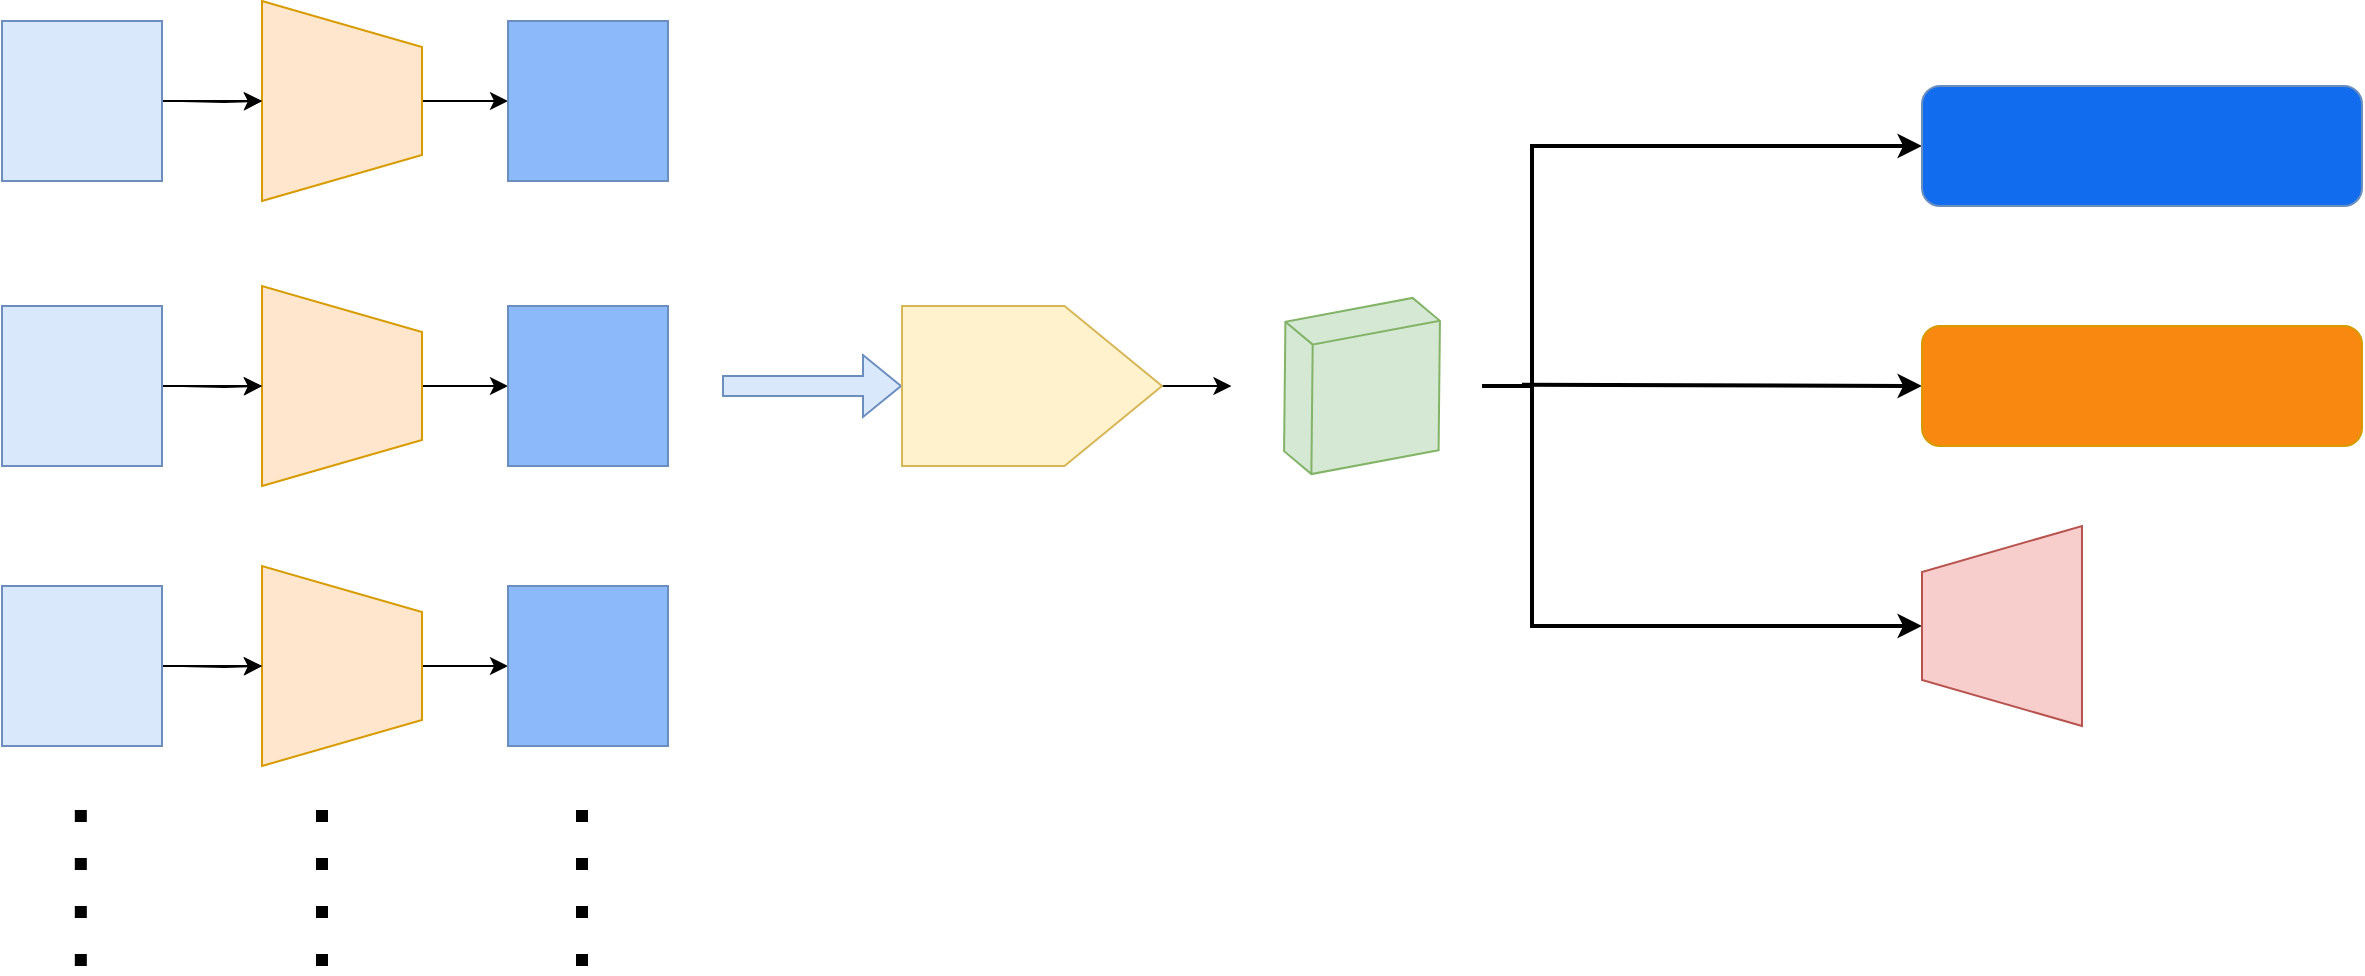 <mxfile version="21.6.2" type="github">
  <diagram name="第 1 页" id="l-Xnue3M1Fo5wZ9U1ajB">
    <mxGraphModel dx="1696" dy="842" grid="1" gridSize="10" guides="1" tooltips="1" connect="1" arrows="1" fold="1" page="1" pageScale="1" pageWidth="2339" pageHeight="3300" math="0" shadow="0">
      <root>
        <mxCell id="0" />
        <mxCell id="1" parent="0" />
        <mxCell id="NM8pguJX3VKmLCaByB-A-28" value="" style="edgeStyle=orthogonalEdgeStyle;rounded=0;orthogonalLoop=1;jettySize=auto;html=1;" edge="1" parent="1" source="NM8pguJX3VKmLCaByB-A-4" target="NM8pguJX3VKmLCaByB-A-27">
          <mxGeometry relative="1" as="geometry" />
        </mxCell>
        <mxCell id="NM8pguJX3VKmLCaByB-A-4" value="" style="verticalLabelPosition=middle;verticalAlign=middle;html=1;shape=trapezoid;perimeter=trapezoidPerimeter;whiteSpace=wrap;size=0.23;arcSize=10;flipV=1;labelPosition=center;align=center;rotation=-90;fillColor=#ffe6cc;strokeColor=#d79b00;" vertex="1" parent="1">
          <mxGeometry x="200" y="227.5" width="100" height="80" as="geometry" />
        </mxCell>
        <mxCell id="NM8pguJX3VKmLCaByB-A-14" value="" style="edgeStyle=orthogonalEdgeStyle;rounded=0;orthogonalLoop=1;jettySize=auto;html=1;" edge="1" parent="1" target="NM8pguJX3VKmLCaByB-A-4">
          <mxGeometry relative="1" as="geometry">
            <mxPoint x="169.99" y="267.529" as="sourcePoint" />
          </mxGeometry>
        </mxCell>
        <mxCell id="NM8pguJX3VKmLCaByB-A-16" value="" style="edgeStyle=orthogonalEdgeStyle;rounded=0;orthogonalLoop=1;jettySize=auto;html=1;" edge="1" parent="1" source="NM8pguJX3VKmLCaByB-A-15" target="NM8pguJX3VKmLCaByB-A-4">
          <mxGeometry relative="1" as="geometry" />
        </mxCell>
        <mxCell id="NM8pguJX3VKmLCaByB-A-15" value="" style="whiteSpace=wrap;html=1;aspect=fixed;fillColor=#dae8fc;strokeColor=#6c8ebf;" vertex="1" parent="1">
          <mxGeometry x="80" y="227.5" width="80" height="80" as="geometry" />
        </mxCell>
        <mxCell id="NM8pguJX3VKmLCaByB-A-30" value="" style="edgeStyle=orthogonalEdgeStyle;rounded=0;orthogonalLoop=1;jettySize=auto;html=1;" edge="1" parent="1" source="NM8pguJX3VKmLCaByB-A-17" target="NM8pguJX3VKmLCaByB-A-29">
          <mxGeometry relative="1" as="geometry" />
        </mxCell>
        <mxCell id="NM8pguJX3VKmLCaByB-A-17" value="" style="verticalLabelPosition=middle;verticalAlign=middle;html=1;shape=trapezoid;perimeter=trapezoidPerimeter;whiteSpace=wrap;size=0.23;arcSize=10;flipV=1;labelPosition=center;align=center;rotation=-90;fillColor=#ffe6cc;strokeColor=#d79b00;" vertex="1" parent="1">
          <mxGeometry x="200" y="370" width="100" height="80" as="geometry" />
        </mxCell>
        <mxCell id="NM8pguJX3VKmLCaByB-A-18" value="" style="edgeStyle=orthogonalEdgeStyle;rounded=0;orthogonalLoop=1;jettySize=auto;html=1;" edge="1" parent="1" target="NM8pguJX3VKmLCaByB-A-17">
          <mxGeometry relative="1" as="geometry">
            <mxPoint x="169.99" y="410.029" as="sourcePoint" />
          </mxGeometry>
        </mxCell>
        <mxCell id="NM8pguJX3VKmLCaByB-A-19" value="" style="edgeStyle=orthogonalEdgeStyle;rounded=0;orthogonalLoop=1;jettySize=auto;html=1;" edge="1" parent="1" source="NM8pguJX3VKmLCaByB-A-20" target="NM8pguJX3VKmLCaByB-A-17">
          <mxGeometry relative="1" as="geometry" />
        </mxCell>
        <mxCell id="NM8pguJX3VKmLCaByB-A-20" value="" style="whiteSpace=wrap;html=1;aspect=fixed;fillColor=#dae8fc;strokeColor=#6c8ebf;" vertex="1" parent="1">
          <mxGeometry x="80" y="370" width="80" height="80" as="geometry" />
        </mxCell>
        <mxCell id="NM8pguJX3VKmLCaByB-A-32" value="" style="edgeStyle=orthogonalEdgeStyle;rounded=0;orthogonalLoop=1;jettySize=auto;html=1;" edge="1" parent="1" source="NM8pguJX3VKmLCaByB-A-21" target="NM8pguJX3VKmLCaByB-A-31">
          <mxGeometry relative="1" as="geometry" />
        </mxCell>
        <mxCell id="NM8pguJX3VKmLCaByB-A-21" value="" style="verticalLabelPosition=middle;verticalAlign=middle;html=1;shape=trapezoid;perimeter=trapezoidPerimeter;whiteSpace=wrap;size=0.23;arcSize=10;flipV=1;labelPosition=center;align=center;rotation=-90;fillColor=#ffe6cc;strokeColor=#d79b00;" vertex="1" parent="1">
          <mxGeometry x="200" y="510" width="100" height="80" as="geometry" />
        </mxCell>
        <mxCell id="NM8pguJX3VKmLCaByB-A-22" value="" style="edgeStyle=orthogonalEdgeStyle;rounded=0;orthogonalLoop=1;jettySize=auto;html=1;" edge="1" parent="1" target="NM8pguJX3VKmLCaByB-A-21">
          <mxGeometry relative="1" as="geometry">
            <mxPoint x="169.99" y="550.029" as="sourcePoint" />
          </mxGeometry>
        </mxCell>
        <mxCell id="NM8pguJX3VKmLCaByB-A-23" value="" style="edgeStyle=orthogonalEdgeStyle;rounded=0;orthogonalLoop=1;jettySize=auto;html=1;" edge="1" parent="1" source="NM8pguJX3VKmLCaByB-A-24" target="NM8pguJX3VKmLCaByB-A-21">
          <mxGeometry relative="1" as="geometry" />
        </mxCell>
        <mxCell id="NM8pguJX3VKmLCaByB-A-24" value="" style="whiteSpace=wrap;html=1;aspect=fixed;fillColor=#dae8fc;strokeColor=#6c8ebf;" vertex="1" parent="1">
          <mxGeometry x="80" y="510" width="80" height="80" as="geometry" />
        </mxCell>
        <mxCell id="NM8pguJX3VKmLCaByB-A-25" value="" style="endArrow=none;dashed=1;html=1;dashPattern=1 3;strokeWidth=6;rounded=0;jumpSize=600;" edge="1" parent="1">
          <mxGeometry width="50" height="50" relative="1" as="geometry">
            <mxPoint x="119.41" y="700" as="sourcePoint" />
            <mxPoint x="119.41" y="610" as="targetPoint" />
          </mxGeometry>
        </mxCell>
        <mxCell id="NM8pguJX3VKmLCaByB-A-26" value="" style="endArrow=none;dashed=1;html=1;dashPattern=1 3;strokeWidth=6;rounded=0;jumpSize=600;" edge="1" parent="1">
          <mxGeometry width="50" height="50" relative="1" as="geometry">
            <mxPoint x="240.0" y="700" as="sourcePoint" />
            <mxPoint x="240.0" y="610" as="targetPoint" />
          </mxGeometry>
        </mxCell>
        <mxCell id="NM8pguJX3VKmLCaByB-A-27" value="" style="whiteSpace=wrap;html=1;aspect=fixed;fillColor=#8bb9f9;strokeColor=#6c8ebf;" vertex="1" parent="1">
          <mxGeometry x="333" y="227.5" width="80" height="80" as="geometry" />
        </mxCell>
        <mxCell id="NM8pguJX3VKmLCaByB-A-29" value="" style="whiteSpace=wrap;html=1;aspect=fixed;fillColor=#8bb9f9;strokeColor=#6c8ebf;" vertex="1" parent="1">
          <mxGeometry x="333" y="370" width="80" height="80" as="geometry" />
        </mxCell>
        <mxCell id="NM8pguJX3VKmLCaByB-A-31" value="" style="whiteSpace=wrap;html=1;aspect=fixed;fillColor=#8bb9f9;strokeColor=#6c8ebf;" vertex="1" parent="1">
          <mxGeometry x="333" y="510" width="80" height="80" as="geometry" />
        </mxCell>
        <mxCell id="NM8pguJX3VKmLCaByB-A-33" value="" style="endArrow=none;dashed=1;html=1;dashPattern=1 3;strokeWidth=6;rounded=0;jumpSize=600;" edge="1" parent="1">
          <mxGeometry width="50" height="50" relative="1" as="geometry">
            <mxPoint x="370" y="700" as="sourcePoint" />
            <mxPoint x="370" y="610" as="targetPoint" />
          </mxGeometry>
        </mxCell>
        <mxCell id="NM8pguJX3VKmLCaByB-A-34" value="" style="shape=flexArrow;endArrow=classic;html=1;rounded=0;fillColor=#dae8fc;strokeColor=#6c8ebf;" edge="1" parent="1" target="NM8pguJX3VKmLCaByB-A-35">
          <mxGeometry width="50" height="50" relative="1" as="geometry">
            <mxPoint x="440" y="410" as="sourcePoint" />
            <mxPoint x="510" y="410" as="targetPoint" />
          </mxGeometry>
        </mxCell>
        <mxCell id="NM8pguJX3VKmLCaByB-A-37" value="" style="edgeStyle=orthogonalEdgeStyle;rounded=0;orthogonalLoop=1;jettySize=auto;html=1;" edge="1" parent="1" source="NM8pguJX3VKmLCaByB-A-35" target="NM8pguJX3VKmLCaByB-A-36">
          <mxGeometry relative="1" as="geometry" />
        </mxCell>
        <mxCell id="NM8pguJX3VKmLCaByB-A-35" value="" style="shape=offPageConnector;whiteSpace=wrap;html=1;rotation=-90;fillColor=#fff2cc;strokeColor=#d6b656;" vertex="1" parent="1">
          <mxGeometry x="555" y="345" width="80" height="130" as="geometry" />
        </mxCell>
        <mxCell id="NM8pguJX3VKmLCaByB-A-36" value="" style="html=1;shape=mxgraph.basic.isocube;isoAngle=24.82;rotation=40;flipH=1;flipV=1;direction=north;fillColor=#d5e8d4;strokeColor=#82b366;" vertex="1" parent="1">
          <mxGeometry x="710" y="360" width="100" height="100" as="geometry" />
        </mxCell>
        <mxCell id="NM8pguJX3VKmLCaByB-A-38" value="" style="strokeWidth=2;html=1;shape=mxgraph.flowchart.annotation_2;align=left;labelPosition=right;pointerEvents=1;" vertex="1" parent="1">
          <mxGeometry x="820" y="290" width="50" height="240" as="geometry" />
        </mxCell>
        <mxCell id="NM8pguJX3VKmLCaByB-A-39" value="" style="endArrow=classic;html=1;rounded=0;exitX=1;exitY=0;exitDx=0;exitDy=0;exitPerimeter=0;strokeWidth=2;" edge="1" parent="1" source="NM8pguJX3VKmLCaByB-A-38">
          <mxGeometry width="50" height="50" relative="1" as="geometry">
            <mxPoint x="980" y="250" as="sourcePoint" />
            <mxPoint x="1040" y="290" as="targetPoint" />
          </mxGeometry>
        </mxCell>
        <mxCell id="NM8pguJX3VKmLCaByB-A-40" value="" style="endArrow=classic;html=1;rounded=0;exitX=1;exitY=0;exitDx=0;exitDy=0;exitPerimeter=0;strokeWidth=2;" edge="1" parent="1">
          <mxGeometry width="50" height="50" relative="1" as="geometry">
            <mxPoint x="870" y="530" as="sourcePoint" />
            <mxPoint x="1040" y="530" as="targetPoint" />
          </mxGeometry>
        </mxCell>
        <mxCell id="NM8pguJX3VKmLCaByB-A-41" value="" style="endArrow=classic;html=1;rounded=0;exitX=1;exitY=0;exitDx=0;exitDy=0;exitPerimeter=0;strokeWidth=2;" edge="1" parent="1">
          <mxGeometry width="50" height="50" relative="1" as="geometry">
            <mxPoint x="840" y="409.41" as="sourcePoint" />
            <mxPoint x="1040" y="410" as="targetPoint" />
          </mxGeometry>
        </mxCell>
        <mxCell id="NM8pguJX3VKmLCaByB-A-42" value="" style="rounded=1;whiteSpace=wrap;html=1;fillColor=#116dee;strokeColor=#6c8ebf;" vertex="1" parent="1">
          <mxGeometry x="1040" y="260" width="220" height="60" as="geometry" />
        </mxCell>
        <mxCell id="NM8pguJX3VKmLCaByB-A-43" value="" style="rounded=1;whiteSpace=wrap;html=1;fillColor=#f98810;strokeColor=#d79b00;" vertex="1" parent="1">
          <mxGeometry x="1040" y="380" width="220" height="60" as="geometry" />
        </mxCell>
        <mxCell id="NM8pguJX3VKmLCaByB-A-45" value="" style="verticalLabelPosition=middle;verticalAlign=middle;html=1;shape=trapezoid;perimeter=trapezoidPerimeter;whiteSpace=wrap;size=0.23;arcSize=10;flipV=0;labelPosition=center;align=center;rotation=-90;fillColor=#f8cecc;strokeColor=#b85450;" vertex="1" parent="1">
          <mxGeometry x="1030" y="490" width="100" height="80" as="geometry" />
        </mxCell>
      </root>
    </mxGraphModel>
  </diagram>
</mxfile>
